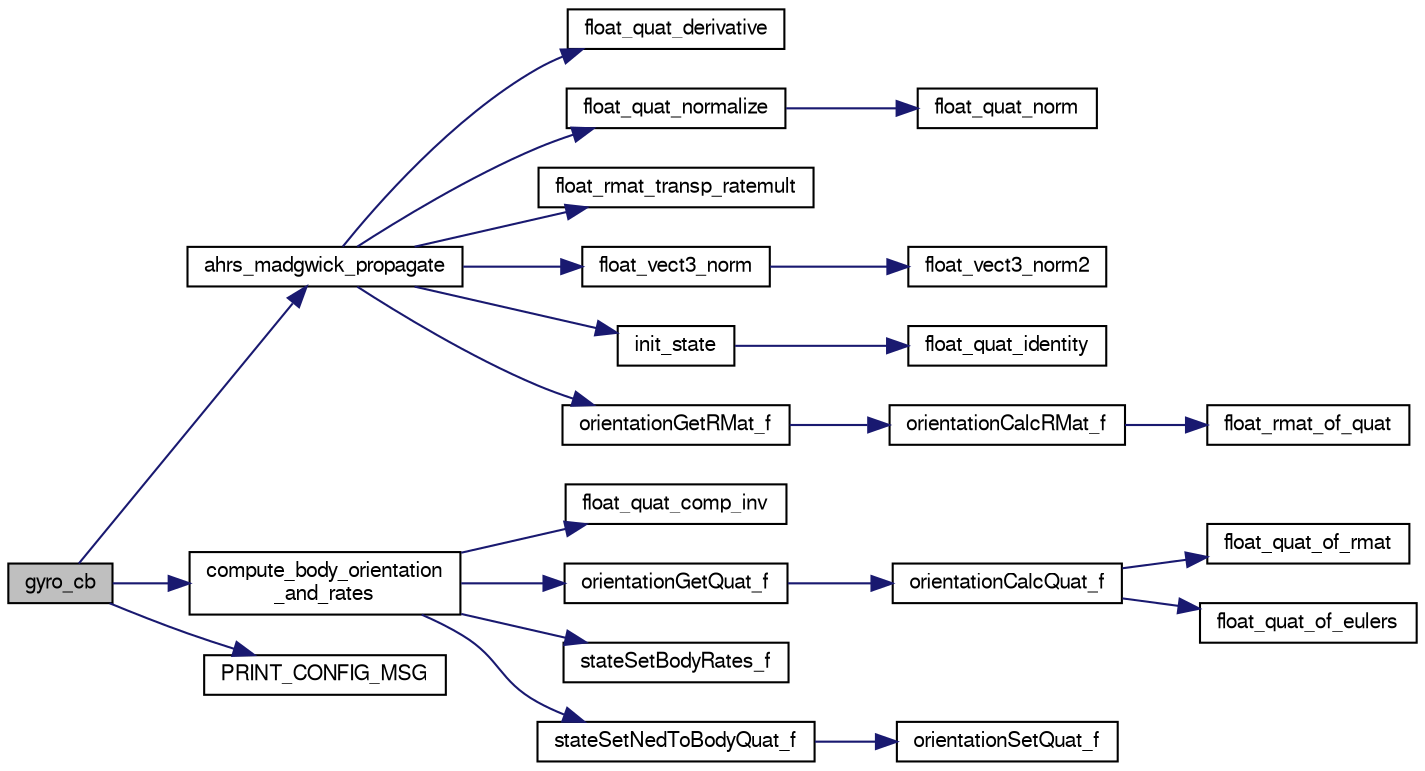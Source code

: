 digraph "gyro_cb"
{
  edge [fontname="FreeSans",fontsize="10",labelfontname="FreeSans",labelfontsize="10"];
  node [fontname="FreeSans",fontsize="10",shape=record];
  rankdir="LR";
  Node1 [label="gyro_cb",height=0.2,width=0.4,color="black", fillcolor="grey75", style="filled", fontcolor="black"];
  Node1 -> Node2 [color="midnightblue",fontsize="10",style="solid",fontname="FreeSans"];
  Node2 [label="ahrs_madgwick_propagate",height=0.2,width=0.4,color="black", fillcolor="white", style="filled",URL="$ahrs__madgwick_8c.html#a1983ce3f538a01c2cb88609d5bcc33e2"];
  Node2 -> Node3 [color="midnightblue",fontsize="10",style="solid",fontname="FreeSans"];
  Node3 [label="float_quat_derivative",height=0.2,width=0.4,color="black", fillcolor="white", style="filled",URL="$group__math__algebra__float.html#gaf9863ba4e0718dd826af1bf1bf891aaa",tooltip="Quaternion derivative from rotational velocity. "];
  Node2 -> Node4 [color="midnightblue",fontsize="10",style="solid",fontname="FreeSans"];
  Node4 [label="float_quat_normalize",height=0.2,width=0.4,color="black", fillcolor="white", style="filled",URL="$group__math__algebra__float.html#ga010393da7c94f197d0161a0071862041"];
  Node4 -> Node5 [color="midnightblue",fontsize="10",style="solid",fontname="FreeSans"];
  Node5 [label="float_quat_norm",height=0.2,width=0.4,color="black", fillcolor="white", style="filled",URL="$group__math__algebra__float.html#gaf58947a2590837aa85077d42d99fb112"];
  Node2 -> Node6 [color="midnightblue",fontsize="10",style="solid",fontname="FreeSans"];
  Node6 [label="float_rmat_transp_ratemult",height=0.2,width=0.4,color="black", fillcolor="white", style="filled",URL="$group__math__algebra__float.html#gaaf793c59eaba758a63cf467c377ea532",tooltip="rotate anglular rates by transposed rotation matrix. "];
  Node2 -> Node7 [color="midnightblue",fontsize="10",style="solid",fontname="FreeSans"];
  Node7 [label="float_vect3_norm",height=0.2,width=0.4,color="black", fillcolor="white", style="filled",URL="$group__math__algebra__float.html#gad33d6e2c6bf00d660031e57fb3675666"];
  Node7 -> Node8 [color="midnightblue",fontsize="10",style="solid",fontname="FreeSans"];
  Node8 [label="float_vect3_norm2",height=0.2,width=0.4,color="black", fillcolor="white", style="filled",URL="$group__math__algebra__float.html#gaf0812637c58834d3baff5cd82fa220d2"];
  Node2 -> Node9 [color="midnightblue",fontsize="10",style="solid",fontname="FreeSans"];
  Node9 [label="init_state",height=0.2,width=0.4,color="black", fillcolor="white", style="filled",URL="$ahrs__madgwick_8c.html#ad83a81c0586755098baa52a61599a2b8"];
  Node9 -> Node10 [color="midnightblue",fontsize="10",style="solid",fontname="FreeSans"];
  Node10 [label="float_quat_identity",height=0.2,width=0.4,color="black", fillcolor="white", style="filled",URL="$group__math__algebra__float.html#ga0f036208343a764a0c1616264dbe31ca",tooltip="initialises a quaternion to identity "];
  Node2 -> Node11 [color="midnightblue",fontsize="10",style="solid",fontname="FreeSans"];
  Node11 [label="orientationGetRMat_f",height=0.2,width=0.4,color="black", fillcolor="white", style="filled",URL="$group__math__orientation__representation.html#gadad1660d6ec48c67423b76622ce80b51",tooltip="Get vehicle body attitude rotation matrix (float). "];
  Node11 -> Node12 [color="midnightblue",fontsize="10",style="solid",fontname="FreeSans"];
  Node12 [label="orientationCalcRMat_f",height=0.2,width=0.4,color="black", fillcolor="white", style="filled",URL="$group__math__orientation__representation.html#ga3394d93b976378bb5c9ddea8d7960eeb"];
  Node12 -> Node13 [color="midnightblue",fontsize="10",style="solid",fontname="FreeSans"];
  Node13 [label="float_rmat_of_quat",height=0.2,width=0.4,color="black", fillcolor="white", style="filled",URL="$group__math__algebra__float.html#ga4f32e245bb37ef9fdf43872080f63fbc"];
  Node1 -> Node14 [color="midnightblue",fontsize="10",style="solid",fontname="FreeSans"];
  Node14 [label="compute_body_orientation\l_and_rates",height=0.2,width=0.4,color="black", fillcolor="white", style="filled",URL="$ahrs__madgwick__wrapper_8c.html#a2e90a05e5a4ca369d0308bb72e68171d",tooltip="Compute body orientation and rates from imu orientation and rates. "];
  Node14 -> Node15 [color="midnightblue",fontsize="10",style="solid",fontname="FreeSans"];
  Node15 [label="float_quat_comp_inv",height=0.2,width=0.4,color="black", fillcolor="white", style="filled",URL="$group__math__algebra__float.html#ga30fe06f92cef3aa377a52b95d641ed5a",tooltip="Composition (multiplication) of two quaternions. "];
  Node14 -> Node16 [color="midnightblue",fontsize="10",style="solid",fontname="FreeSans"];
  Node16 [label="orientationGetQuat_f",height=0.2,width=0.4,color="black", fillcolor="white", style="filled",URL="$group__math__orientation__representation.html#ga4bc38966bac43e1f55b2f042d8f2e411",tooltip="Get vehicle body attitude quaternion (float). "];
  Node16 -> Node17 [color="midnightblue",fontsize="10",style="solid",fontname="FreeSans"];
  Node17 [label="orientationCalcQuat_f",height=0.2,width=0.4,color="black", fillcolor="white", style="filled",URL="$group__math__orientation__representation.html#ga33edf7d5bd278bed617fb5aa88559dc2"];
  Node17 -> Node18 [color="midnightblue",fontsize="10",style="solid",fontname="FreeSans"];
  Node18 [label="float_quat_of_rmat",height=0.2,width=0.4,color="black", fillcolor="white", style="filled",URL="$group__math__algebra__float.html#ga29a7db3c967cea290d25b28b4d17f01f",tooltip="Quaternion from rotation matrix. "];
  Node17 -> Node19 [color="midnightblue",fontsize="10",style="solid",fontname="FreeSans"];
  Node19 [label="float_quat_of_eulers",height=0.2,width=0.4,color="black", fillcolor="white", style="filled",URL="$group__math__algebra__float.html#ga99c8f1ff70a5b638cf87ea816f1756a2",tooltip="quat of euler roation &#39;ZYX&#39; "];
  Node14 -> Node20 [color="midnightblue",fontsize="10",style="solid",fontname="FreeSans"];
  Node20 [label="stateSetBodyRates_f",height=0.2,width=0.4,color="black", fillcolor="white", style="filled",URL="$group__state__rate.html#ga81d506386a5e2842d7e37cb6e1dbf252",tooltip="Set vehicle body angular rate (float). "];
  Node14 -> Node21 [color="midnightblue",fontsize="10",style="solid",fontname="FreeSans"];
  Node21 [label="stateSetNedToBodyQuat_f",height=0.2,width=0.4,color="black", fillcolor="white", style="filled",URL="$group__state__attitude.html#ga08c015e6feca07c5c0976f1d2d28c31e",tooltip="Set vehicle body attitude from quaternion (float). "];
  Node21 -> Node22 [color="midnightblue",fontsize="10",style="solid",fontname="FreeSans"];
  Node22 [label="orientationSetQuat_f",height=0.2,width=0.4,color="black", fillcolor="white", style="filled",URL="$group__math__orientation__representation.html#ga35d21d17eb2d2ef8352f0aceb8ad7001",tooltip="Set vehicle body attitude from quaternion (float). "];
  Node1 -> Node23 [color="midnightblue",fontsize="10",style="solid",fontname="FreeSans"];
  Node23 [label="PRINT_CONFIG_MSG",height=0.2,width=0.4,color="black", fillcolor="white", style="filled",URL="$ins__vectornav_8c.html#aa01d3425df2eb0f33ced38c9d8fa8f05"];
}
